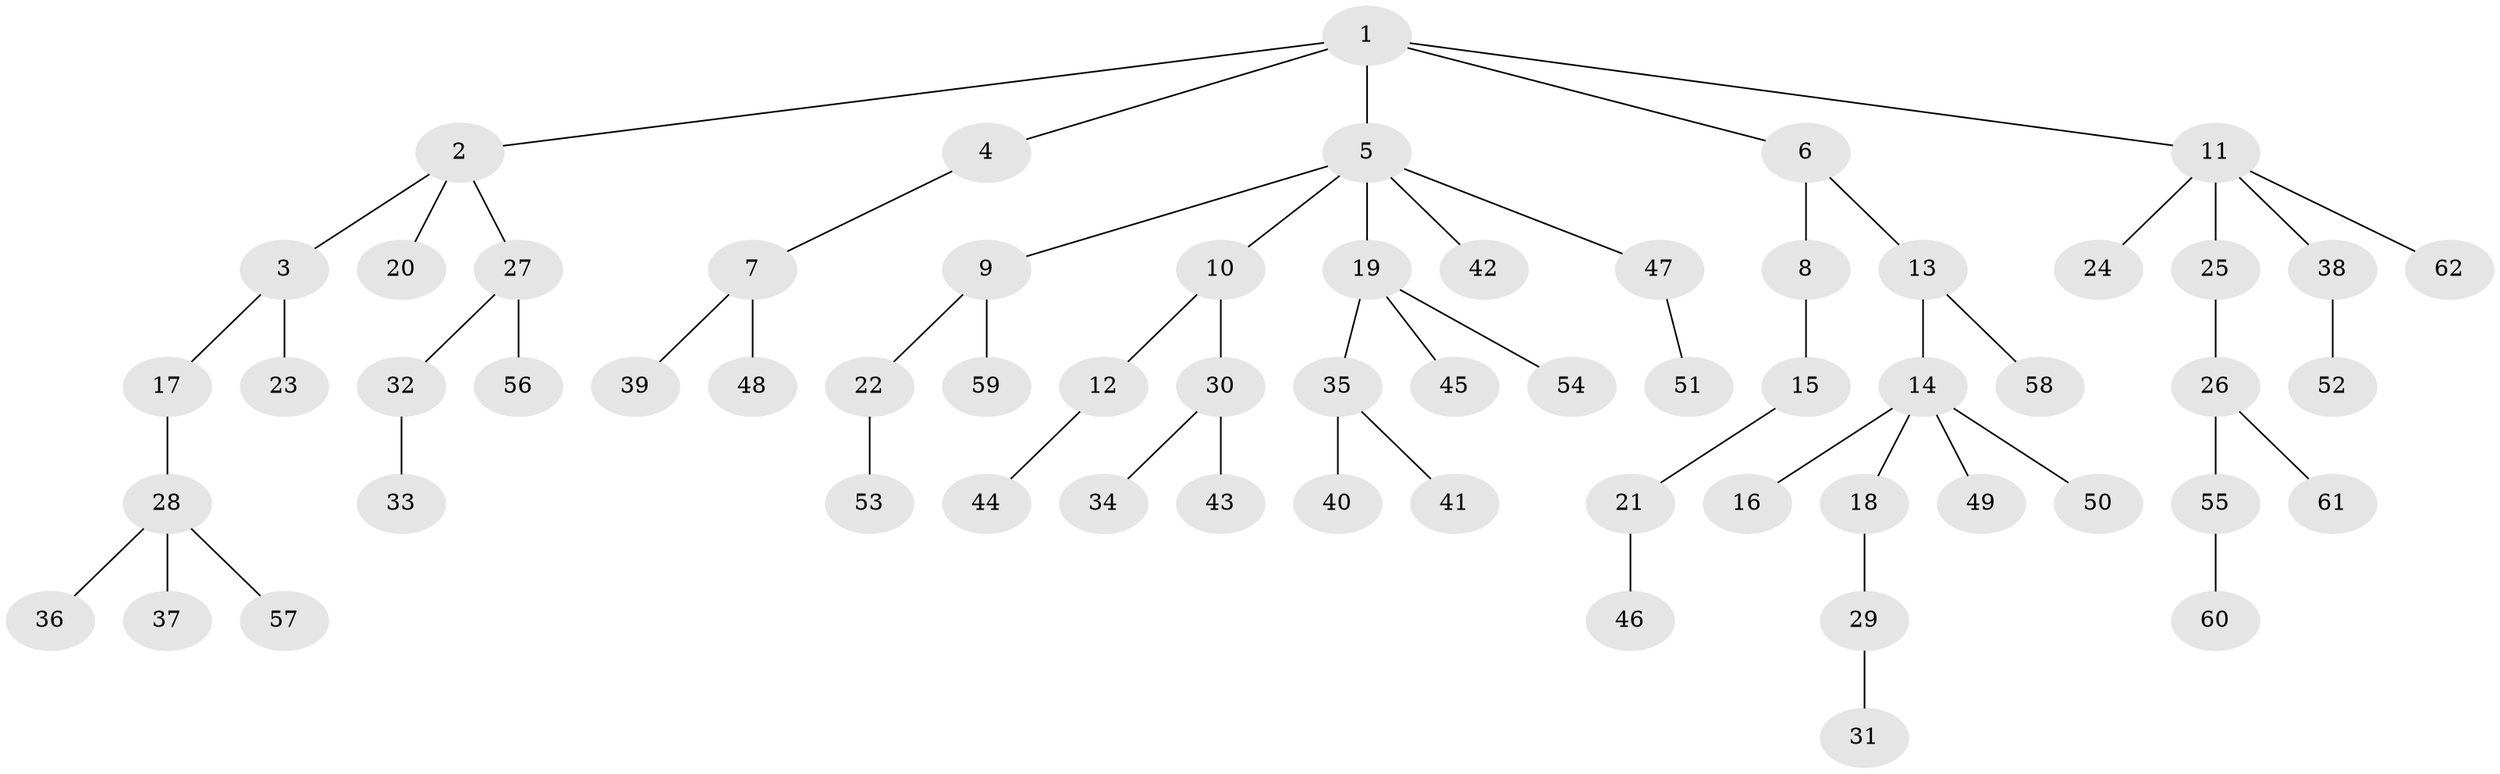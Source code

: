 // coarse degree distribution, {1: 0.8333333333333334, 15: 0.05555555555555555, 2: 0.1111111111111111}
// Generated by graph-tools (version 1.1) at 2025/56/03/04/25 21:56:03]
// undirected, 62 vertices, 61 edges
graph export_dot {
graph [start="1"]
  node [color=gray90,style=filled];
  1;
  2;
  3;
  4;
  5;
  6;
  7;
  8;
  9;
  10;
  11;
  12;
  13;
  14;
  15;
  16;
  17;
  18;
  19;
  20;
  21;
  22;
  23;
  24;
  25;
  26;
  27;
  28;
  29;
  30;
  31;
  32;
  33;
  34;
  35;
  36;
  37;
  38;
  39;
  40;
  41;
  42;
  43;
  44;
  45;
  46;
  47;
  48;
  49;
  50;
  51;
  52;
  53;
  54;
  55;
  56;
  57;
  58;
  59;
  60;
  61;
  62;
  1 -- 2;
  1 -- 4;
  1 -- 5;
  1 -- 6;
  1 -- 11;
  2 -- 3;
  2 -- 20;
  2 -- 27;
  3 -- 17;
  3 -- 23;
  4 -- 7;
  5 -- 9;
  5 -- 10;
  5 -- 19;
  5 -- 42;
  5 -- 47;
  6 -- 8;
  6 -- 13;
  7 -- 39;
  7 -- 48;
  8 -- 15;
  9 -- 22;
  9 -- 59;
  10 -- 12;
  10 -- 30;
  11 -- 24;
  11 -- 25;
  11 -- 38;
  11 -- 62;
  12 -- 44;
  13 -- 14;
  13 -- 58;
  14 -- 16;
  14 -- 18;
  14 -- 49;
  14 -- 50;
  15 -- 21;
  17 -- 28;
  18 -- 29;
  19 -- 35;
  19 -- 45;
  19 -- 54;
  21 -- 46;
  22 -- 53;
  25 -- 26;
  26 -- 55;
  26 -- 61;
  27 -- 32;
  27 -- 56;
  28 -- 36;
  28 -- 37;
  28 -- 57;
  29 -- 31;
  30 -- 34;
  30 -- 43;
  32 -- 33;
  35 -- 40;
  35 -- 41;
  38 -- 52;
  47 -- 51;
  55 -- 60;
}
